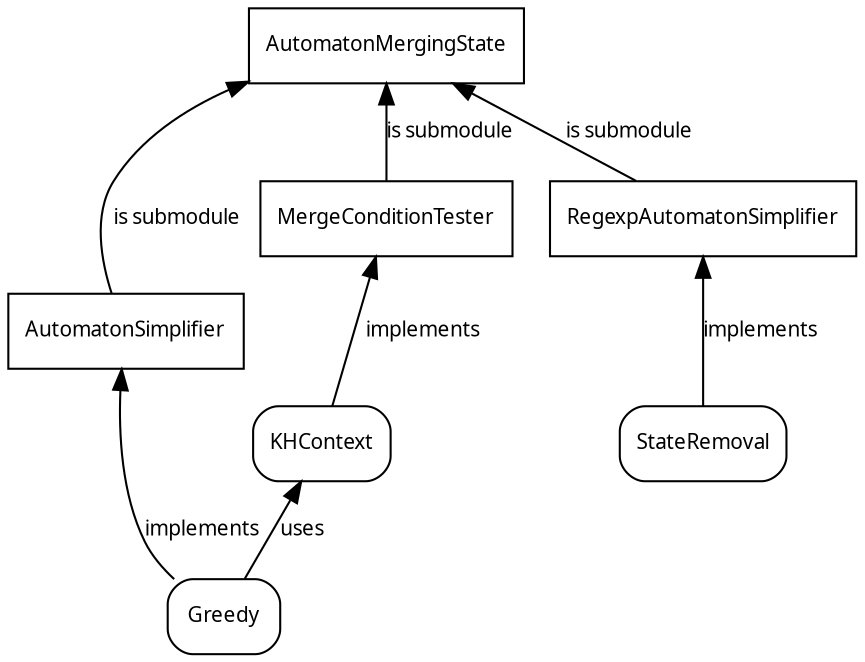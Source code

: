 digraph automaton_merging_states_submodules {
	node [shape = rectangle, fontname = "SFTT1000", fontsize = 10];
	edge [fontname = "SFTT1000", fontsize = 10];
	rankdir = BT;

	AutomatonMergingState;
	AutomatonSimplifier -> AutomatonMergingState [label = "is submodule"];
	RegexpAutomatonSimplifier -> AutomatonMergingState [label = "is submodule"];
	MergeConditionTester -> AutomatonMergingState [label = "is submodule"];

	Greedy [style = rounded];
	Greedy -> AutomatonSimplifier [label = "implements"];
	
	StateRemoval [style = rounded];
	StateRemoval -> RegexpAutomatonSimplifier [label = "implements"];
	
	KHContext [style = rounded];
	KHContext -> MergeConditionTester [label = "implements"];
	
	Greedy -> KHContext [label = "uses"];
}